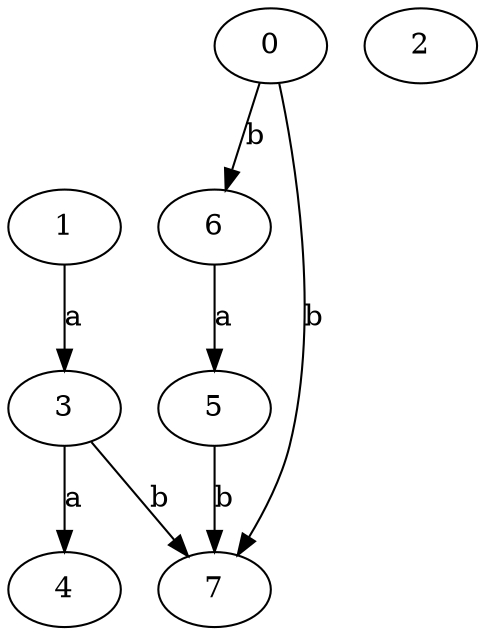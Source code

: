 strict digraph  {
1;
2;
3;
4;
0;
5;
6;
7;
1 -> 3  [label=a];
3 -> 4  [label=a];
3 -> 7  [label=b];
0 -> 6  [label=b];
0 -> 7  [label=b];
5 -> 7  [label=b];
6 -> 5  [label=a];
}
